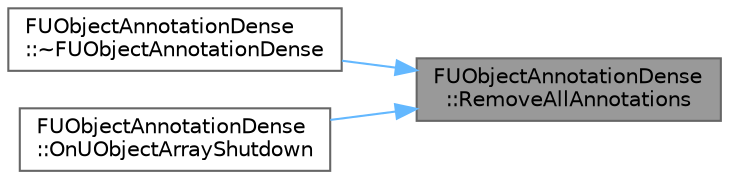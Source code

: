 digraph "FUObjectAnnotationDense::RemoveAllAnnotations"
{
 // INTERACTIVE_SVG=YES
 // LATEX_PDF_SIZE
  bgcolor="transparent";
  edge [fontname=Helvetica,fontsize=10,labelfontname=Helvetica,labelfontsize=10];
  node [fontname=Helvetica,fontsize=10,shape=box,height=0.2,width=0.4];
  rankdir="RL";
  Node1 [id="Node000001",label="FUObjectAnnotationDense\l::RemoveAllAnnotations",height=0.2,width=0.4,color="gray40", fillcolor="grey60", style="filled", fontcolor="black",tooltip="Removes all annotation from the annotation list."];
  Node1 -> Node2 [id="edge1_Node000001_Node000002",dir="back",color="steelblue1",style="solid",tooltip=" "];
  Node2 [id="Node000002",label="FUObjectAnnotationDense\l::~FUObjectAnnotationDense",height=0.2,width=0.4,color="grey40", fillcolor="white", style="filled",URL="$dc/d50/classFUObjectAnnotationDense.html#a3402b4d245a4502ab92f9b7245495d9c",tooltip="Destructor, removes all annotations, which removes the annotation as a uobject destruction listener."];
  Node1 -> Node3 [id="edge2_Node000001_Node000003",dir="back",color="steelblue1",style="solid",tooltip=" "];
  Node3 [id="Node000003",label="FUObjectAnnotationDense\l::OnUObjectArrayShutdown",height=0.2,width=0.4,color="grey40", fillcolor="white", style="filled",URL="$dc/d50/classFUObjectAnnotationDense.html#a2597413a1468b5651541c42e0273ceeb",tooltip="Called when UObject Array is being shut down, this is where all listeners should be removed from it."];
}
